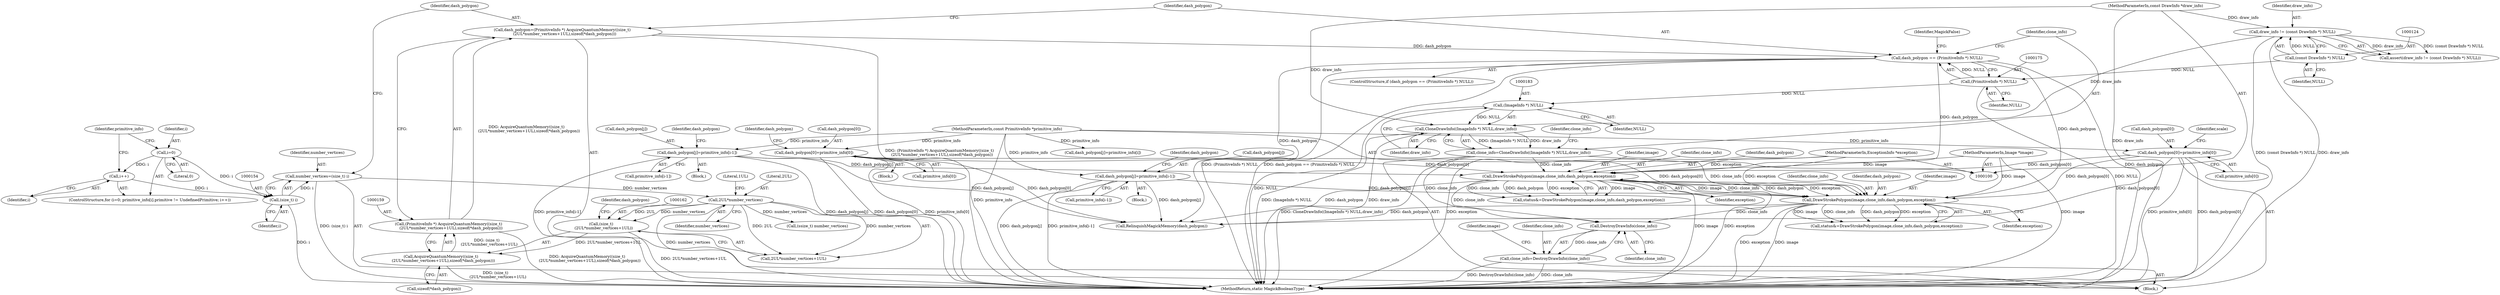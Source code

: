 digraph "0_ImageMagick_726812fa2fa7ce16bcf58f6e115f65427a1c0950_0@pointer" {
"1000742" [label="(Call,DestroyDrawInfo(clone_info))"];
"1000597" [label="(Call,DrawStrokePolygon(image,clone_info,dash_polygon,exception))"];
"1000103" [label="(MethodParameterIn,Image *image)"];
"1000179" [label="(Call,clone_info=CloneDrawInfo((ImageInfo *) NULL,draw_info))"];
"1000181" [label="(Call,CloneDrawInfo((ImageInfo *) NULL,draw_info))"];
"1000182" [label="(Call,(ImageInfo *) NULL)"];
"1000174" [label="(Call,(PrimitiveInfo *) NULL)"];
"1000123" [label="(Call,(const DrawInfo *) NULL)"];
"1000121" [label="(Call,draw_info != (const DrawInfo *) NULL)"];
"1000101" [label="(MethodParameterIn,const DrawInfo *draw_info)"];
"1000172" [label="(Call,dash_polygon == (PrimitiveInfo *) NULL)"];
"1000156" [label="(Call,dash_polygon=(PrimitiveInfo *) AcquireQuantumMemory((size_t)\n    (2UL*number_vertices+1UL),sizeof(*dash_polygon)))"];
"1000158" [label="(Call,(PrimitiveInfo *) AcquireQuantumMemory((size_t)\n    (2UL*number_vertices+1UL),sizeof(*dash_polygon)))"];
"1000160" [label="(Call,AcquireQuantumMemory((size_t)\n    (2UL*number_vertices+1UL),sizeof(*dash_polygon)))"];
"1000161" [label="(Call,(size_t)\n    (2UL*number_vertices+1UL))"];
"1000164" [label="(Call,2UL*number_vertices)"];
"1000151" [label="(Call,number_vertices=(size_t) i)"];
"1000153" [label="(Call,(size_t) i)"];
"1000139" [label="(Call,i=0)"];
"1000149" [label="(Call,i++)"];
"1000511" [label="(Call,dash_polygon[j]=primitive_info[i-1])"];
"1000102" [label="(MethodParameterIn,const PrimitiveInfo *primitive_info)"];
"1000438" [label="(Call,dash_polygon[0]=primitive_info[0])"];
"1000191" [label="(Call,dash_polygon[0]=primitive_info[0])"];
"1000104" [label="(MethodParameterIn,ExceptionInfo *exception)"];
"1000729" [label="(Call,DrawStrokePolygon(image,clone_info,dash_polygon,exception))"];
"1000675" [label="(Call,dash_polygon[j]=primitive_info[i-1])"];
"1000740" [label="(Call,clone_info=DestroyDrawInfo(clone_info))"];
"1000688" [label="(Identifier,dash_polygon)"];
"1000153" [label="(Call,(size_t) i)"];
"1000171" [label="(ControlStructure,if (dash_polygon == (PrimitiveInfo *) NULL))"];
"1000512" [label="(Call,dash_polygon[j])"];
"1000172" [label="(Call,dash_polygon == (PrimitiveInfo *) NULL)"];
"1000742" [label="(Call,DestroyDrawInfo(clone_info))"];
"1000731" [label="(Identifier,clone_info)"];
"1000145" [label="(Identifier,primitive_info)"];
"1000674" [label="(Block,)"];
"1000180" [label="(Identifier,clone_info)"];
"1000598" [label="(Identifier,image)"];
"1000727" [label="(Call,status&=DrawStrokePolygon(image,clone_info,dash_polygon,exception))"];
"1000599" [label="(Identifier,clone_info)"];
"1000732" [label="(Identifier,dash_polygon)"];
"1000595" [label="(Call,status&=DrawStrokePolygon(image,clone_info,dash_polygon,exception))"];
"1000184" [label="(Identifier,NULL)"];
"1000104" [label="(MethodParameterIn,ExceptionInfo *exception)"];
"1000199" [label="(Identifier,scale)"];
"1000675" [label="(Call,dash_polygon[j]=primitive_info[i-1])"];
"1000156" [label="(Call,dash_polygon=(PrimitiveInfo *) AcquireQuantumMemory((size_t)\n    (2UL*number_vertices+1UL),sizeof(*dash_polygon)))"];
"1000151" [label="(Call,number_vertices=(size_t) i)"];
"1000511" [label="(Call,dash_polygon[j]=primitive_info[i-1])"];
"1000192" [label="(Call,dash_polygon[0])"];
"1000165" [label="(Literal,2UL)"];
"1000166" [label="(Identifier,number_vertices)"];
"1000139" [label="(Call,i=0)"];
"1000173" [label="(Identifier,dash_polygon)"];
"1000438" [label="(Call,dash_polygon[0]=primitive_info[0])"];
"1000743" [label="(Identifier,clone_info)"];
"1000102" [label="(MethodParameterIn,const PrimitiveInfo *primitive_info)"];
"1000158" [label="(Call,(PrimitiveInfo *) AcquireQuantumMemory((size_t)\n    (2UL*number_vertices+1UL),sizeof(*dash_polygon)))"];
"1000679" [label="(Call,primitive_info[i-1])"];
"1000161" [label="(Call,(size_t)\n    (2UL*number_vertices+1UL))"];
"1000182" [label="(Call,(ImageInfo *) NULL)"];
"1000174" [label="(Call,(PrimitiveInfo *) NULL)"];
"1000152" [label="(Identifier,number_vertices)"];
"1000644" [label="(Call,dash_polygon[j]=primitive_info[i])"];
"1000730" [label="(Identifier,image)"];
"1000185" [label="(Identifier,draw_info)"];
"1000168" [label="(Call,sizeof(*dash_polygon))"];
"1000763" [label="(MethodReturn,static MagickBooleanType)"];
"1000747" [label="(Identifier,image)"];
"1000524" [label="(Identifier,dash_polygon)"];
"1000188" [label="(Identifier,clone_info)"];
"1000499" [label="(Block,)"];
"1000600" [label="(Identifier,dash_polygon)"];
"1000738" [label="(Call,RelinquishMagickMemory(dash_polygon))"];
"1000439" [label="(Call,dash_polygon[0])"];
"1000150" [label="(Identifier,i)"];
"1000191" [label="(Call,dash_polygon[0]=primitive_info[0])"];
"1000141" [label="(Literal,0)"];
"1000121" [label="(Call,draw_info != (const DrawInfo *) NULL)"];
"1000437" [label="(Block,)"];
"1000149" [label="(Call,i++)"];
"1000120" [label="(Call,assert(draw_info != (const DrawInfo *) NULL))"];
"1000160" [label="(Call,AcquireQuantumMemory((size_t)\n    (2UL*number_vertices+1UL),sizeof(*dash_polygon)))"];
"1000325" [label="(Call,(ssize_t) number_vertices)"];
"1000157" [label="(Identifier,dash_polygon)"];
"1000741" [label="(Identifier,clone_info)"];
"1000195" [label="(Call,primitive_info[0])"];
"1000181" [label="(Call,CloneDrawInfo((ImageInfo *) NULL,draw_info))"];
"1000138" [label="(ControlStructure,for (i=0; primitive_info[i].primitive != UndefinedPrimitive; i++))"];
"1000167" [label="(Literal,1UL)"];
"1000178" [label="(Identifier,MagickFalse)"];
"1000155" [label="(Identifier,i)"];
"1000597" [label="(Call,DrawStrokePolygon(image,clone_info,dash_polygon,exception))"];
"1000176" [label="(Identifier,NULL)"];
"1000449" [label="(Identifier,dash_polygon)"];
"1000163" [label="(Call,2UL*number_vertices+1UL)"];
"1000740" [label="(Call,clone_info=DestroyDrawInfo(clone_info))"];
"1000140" [label="(Identifier,i)"];
"1000676" [label="(Call,dash_polygon[j])"];
"1000729" [label="(Call,DrawStrokePolygon(image,clone_info,dash_polygon,exception))"];
"1000601" [label="(Identifier,exception)"];
"1000103" [label="(MethodParameterIn,Image *image)"];
"1000179" [label="(Call,clone_info=CloneDrawInfo((ImageInfo *) NULL,draw_info))"];
"1000442" [label="(Call,primitive_info[0])"];
"1000164" [label="(Call,2UL*number_vertices)"];
"1000125" [label="(Identifier,NULL)"];
"1000170" [label="(Identifier,dash_polygon)"];
"1000101" [label="(MethodParameterIn,const DrawInfo *draw_info)"];
"1000733" [label="(Identifier,exception)"];
"1000123" [label="(Call,(const DrawInfo *) NULL)"];
"1000105" [label="(Block,)"];
"1000515" [label="(Call,primitive_info[i-1])"];
"1000122" [label="(Identifier,draw_info)"];
"1000742" -> "1000740"  [label="AST: "];
"1000742" -> "1000743"  [label="CFG: "];
"1000743" -> "1000742"  [label="AST: "];
"1000740" -> "1000742"  [label="CFG: "];
"1000742" -> "1000740"  [label="DDG: clone_info"];
"1000597" -> "1000742"  [label="DDG: clone_info"];
"1000179" -> "1000742"  [label="DDG: clone_info"];
"1000729" -> "1000742"  [label="DDG: clone_info"];
"1000597" -> "1000595"  [label="AST: "];
"1000597" -> "1000601"  [label="CFG: "];
"1000598" -> "1000597"  [label="AST: "];
"1000599" -> "1000597"  [label="AST: "];
"1000600" -> "1000597"  [label="AST: "];
"1000601" -> "1000597"  [label="AST: "];
"1000595" -> "1000597"  [label="CFG: "];
"1000597" -> "1000763"  [label="DDG: image"];
"1000597" -> "1000763"  [label="DDG: exception"];
"1000597" -> "1000595"  [label="DDG: image"];
"1000597" -> "1000595"  [label="DDG: clone_info"];
"1000597" -> "1000595"  [label="DDG: dash_polygon"];
"1000597" -> "1000595"  [label="DDG: exception"];
"1000103" -> "1000597"  [label="DDG: image"];
"1000179" -> "1000597"  [label="DDG: clone_info"];
"1000172" -> "1000597"  [label="DDG: dash_polygon"];
"1000511" -> "1000597"  [label="DDG: dash_polygon[j]"];
"1000438" -> "1000597"  [label="DDG: dash_polygon[0]"];
"1000191" -> "1000597"  [label="DDG: dash_polygon[0]"];
"1000104" -> "1000597"  [label="DDG: exception"];
"1000597" -> "1000729"  [label="DDG: image"];
"1000597" -> "1000729"  [label="DDG: clone_info"];
"1000597" -> "1000729"  [label="DDG: dash_polygon"];
"1000597" -> "1000729"  [label="DDG: exception"];
"1000597" -> "1000738"  [label="DDG: dash_polygon"];
"1000103" -> "1000100"  [label="AST: "];
"1000103" -> "1000763"  [label="DDG: image"];
"1000103" -> "1000729"  [label="DDG: image"];
"1000179" -> "1000105"  [label="AST: "];
"1000179" -> "1000181"  [label="CFG: "];
"1000180" -> "1000179"  [label="AST: "];
"1000181" -> "1000179"  [label="AST: "];
"1000188" -> "1000179"  [label="CFG: "];
"1000179" -> "1000763"  [label="DDG: CloneDrawInfo((ImageInfo *) NULL,draw_info)"];
"1000181" -> "1000179"  [label="DDG: (ImageInfo *) NULL"];
"1000181" -> "1000179"  [label="DDG: draw_info"];
"1000179" -> "1000729"  [label="DDG: clone_info"];
"1000181" -> "1000185"  [label="CFG: "];
"1000182" -> "1000181"  [label="AST: "];
"1000185" -> "1000181"  [label="AST: "];
"1000181" -> "1000763"  [label="DDG: (ImageInfo *) NULL"];
"1000181" -> "1000763"  [label="DDG: draw_info"];
"1000182" -> "1000181"  [label="DDG: NULL"];
"1000121" -> "1000181"  [label="DDG: draw_info"];
"1000101" -> "1000181"  [label="DDG: draw_info"];
"1000182" -> "1000184"  [label="CFG: "];
"1000183" -> "1000182"  [label="AST: "];
"1000184" -> "1000182"  [label="AST: "];
"1000185" -> "1000182"  [label="CFG: "];
"1000182" -> "1000763"  [label="DDG: NULL"];
"1000174" -> "1000182"  [label="DDG: NULL"];
"1000174" -> "1000172"  [label="AST: "];
"1000174" -> "1000176"  [label="CFG: "];
"1000175" -> "1000174"  [label="AST: "];
"1000176" -> "1000174"  [label="AST: "];
"1000172" -> "1000174"  [label="CFG: "];
"1000174" -> "1000763"  [label="DDG: NULL"];
"1000174" -> "1000172"  [label="DDG: NULL"];
"1000123" -> "1000174"  [label="DDG: NULL"];
"1000123" -> "1000121"  [label="AST: "];
"1000123" -> "1000125"  [label="CFG: "];
"1000124" -> "1000123"  [label="AST: "];
"1000125" -> "1000123"  [label="AST: "];
"1000121" -> "1000123"  [label="CFG: "];
"1000123" -> "1000121"  [label="DDG: NULL"];
"1000121" -> "1000120"  [label="AST: "];
"1000122" -> "1000121"  [label="AST: "];
"1000120" -> "1000121"  [label="CFG: "];
"1000121" -> "1000763"  [label="DDG: (const DrawInfo *) NULL"];
"1000121" -> "1000763"  [label="DDG: draw_info"];
"1000121" -> "1000120"  [label="DDG: draw_info"];
"1000121" -> "1000120"  [label="DDG: (const DrawInfo *) NULL"];
"1000101" -> "1000121"  [label="DDG: draw_info"];
"1000101" -> "1000100"  [label="AST: "];
"1000101" -> "1000763"  [label="DDG: draw_info"];
"1000172" -> "1000171"  [label="AST: "];
"1000173" -> "1000172"  [label="AST: "];
"1000178" -> "1000172"  [label="CFG: "];
"1000180" -> "1000172"  [label="CFG: "];
"1000172" -> "1000763"  [label="DDG: dash_polygon == (PrimitiveInfo *) NULL"];
"1000172" -> "1000763"  [label="DDG: dash_polygon"];
"1000172" -> "1000763"  [label="DDG: (PrimitiveInfo *) NULL"];
"1000156" -> "1000172"  [label="DDG: dash_polygon"];
"1000172" -> "1000729"  [label="DDG: dash_polygon"];
"1000172" -> "1000738"  [label="DDG: dash_polygon"];
"1000156" -> "1000105"  [label="AST: "];
"1000156" -> "1000158"  [label="CFG: "];
"1000157" -> "1000156"  [label="AST: "];
"1000158" -> "1000156"  [label="AST: "];
"1000173" -> "1000156"  [label="CFG: "];
"1000156" -> "1000763"  [label="DDG: (PrimitiveInfo *) AcquireQuantumMemory((size_t)\n    (2UL*number_vertices+1UL),sizeof(*dash_polygon))"];
"1000158" -> "1000156"  [label="DDG: AcquireQuantumMemory((size_t)\n    (2UL*number_vertices+1UL),sizeof(*dash_polygon))"];
"1000158" -> "1000160"  [label="CFG: "];
"1000159" -> "1000158"  [label="AST: "];
"1000160" -> "1000158"  [label="AST: "];
"1000158" -> "1000763"  [label="DDG: AcquireQuantumMemory((size_t)\n    (2UL*number_vertices+1UL),sizeof(*dash_polygon))"];
"1000160" -> "1000158"  [label="DDG: (size_t)\n    (2UL*number_vertices+1UL)"];
"1000160" -> "1000168"  [label="CFG: "];
"1000161" -> "1000160"  [label="AST: "];
"1000168" -> "1000160"  [label="AST: "];
"1000160" -> "1000763"  [label="DDG: (size_t)\n    (2UL*number_vertices+1UL)"];
"1000161" -> "1000160"  [label="DDG: 2UL*number_vertices+1UL"];
"1000161" -> "1000163"  [label="CFG: "];
"1000162" -> "1000161"  [label="AST: "];
"1000163" -> "1000161"  [label="AST: "];
"1000170" -> "1000161"  [label="CFG: "];
"1000161" -> "1000763"  [label="DDG: 2UL*number_vertices+1UL"];
"1000164" -> "1000161"  [label="DDG: 2UL"];
"1000164" -> "1000161"  [label="DDG: number_vertices"];
"1000164" -> "1000163"  [label="AST: "];
"1000164" -> "1000166"  [label="CFG: "];
"1000165" -> "1000164"  [label="AST: "];
"1000166" -> "1000164"  [label="AST: "];
"1000167" -> "1000164"  [label="CFG: "];
"1000164" -> "1000763"  [label="DDG: number_vertices"];
"1000164" -> "1000163"  [label="DDG: 2UL"];
"1000164" -> "1000163"  [label="DDG: number_vertices"];
"1000151" -> "1000164"  [label="DDG: number_vertices"];
"1000164" -> "1000325"  [label="DDG: number_vertices"];
"1000151" -> "1000105"  [label="AST: "];
"1000151" -> "1000153"  [label="CFG: "];
"1000152" -> "1000151"  [label="AST: "];
"1000153" -> "1000151"  [label="AST: "];
"1000157" -> "1000151"  [label="CFG: "];
"1000151" -> "1000763"  [label="DDG: (size_t) i"];
"1000153" -> "1000151"  [label="DDG: i"];
"1000153" -> "1000155"  [label="CFG: "];
"1000154" -> "1000153"  [label="AST: "];
"1000155" -> "1000153"  [label="AST: "];
"1000153" -> "1000763"  [label="DDG: i"];
"1000139" -> "1000153"  [label="DDG: i"];
"1000149" -> "1000153"  [label="DDG: i"];
"1000139" -> "1000138"  [label="AST: "];
"1000139" -> "1000141"  [label="CFG: "];
"1000140" -> "1000139"  [label="AST: "];
"1000141" -> "1000139"  [label="AST: "];
"1000145" -> "1000139"  [label="CFG: "];
"1000139" -> "1000149"  [label="DDG: i"];
"1000149" -> "1000138"  [label="AST: "];
"1000149" -> "1000150"  [label="CFG: "];
"1000150" -> "1000149"  [label="AST: "];
"1000145" -> "1000149"  [label="CFG: "];
"1000511" -> "1000499"  [label="AST: "];
"1000511" -> "1000515"  [label="CFG: "];
"1000512" -> "1000511"  [label="AST: "];
"1000515" -> "1000511"  [label="AST: "];
"1000524" -> "1000511"  [label="CFG: "];
"1000511" -> "1000763"  [label="DDG: primitive_info[i-1]"];
"1000511" -> "1000763"  [label="DDG: dash_polygon[j]"];
"1000102" -> "1000511"  [label="DDG: primitive_info"];
"1000511" -> "1000738"  [label="DDG: dash_polygon[j]"];
"1000102" -> "1000100"  [label="AST: "];
"1000102" -> "1000763"  [label="DDG: primitive_info"];
"1000102" -> "1000191"  [label="DDG: primitive_info"];
"1000102" -> "1000438"  [label="DDG: primitive_info"];
"1000102" -> "1000644"  [label="DDG: primitive_info"];
"1000102" -> "1000675"  [label="DDG: primitive_info"];
"1000438" -> "1000437"  [label="AST: "];
"1000438" -> "1000442"  [label="CFG: "];
"1000439" -> "1000438"  [label="AST: "];
"1000442" -> "1000438"  [label="AST: "];
"1000449" -> "1000438"  [label="CFG: "];
"1000438" -> "1000763"  [label="DDG: primitive_info[0]"];
"1000438" -> "1000763"  [label="DDG: dash_polygon[0]"];
"1000438" -> "1000729"  [label="DDG: dash_polygon[0]"];
"1000438" -> "1000738"  [label="DDG: dash_polygon[0]"];
"1000191" -> "1000105"  [label="AST: "];
"1000191" -> "1000195"  [label="CFG: "];
"1000192" -> "1000191"  [label="AST: "];
"1000195" -> "1000191"  [label="AST: "];
"1000199" -> "1000191"  [label="CFG: "];
"1000191" -> "1000763"  [label="DDG: primitive_info[0]"];
"1000191" -> "1000763"  [label="DDG: dash_polygon[0]"];
"1000191" -> "1000729"  [label="DDG: dash_polygon[0]"];
"1000191" -> "1000738"  [label="DDG: dash_polygon[0]"];
"1000104" -> "1000100"  [label="AST: "];
"1000104" -> "1000763"  [label="DDG: exception"];
"1000104" -> "1000729"  [label="DDG: exception"];
"1000729" -> "1000727"  [label="AST: "];
"1000729" -> "1000733"  [label="CFG: "];
"1000730" -> "1000729"  [label="AST: "];
"1000731" -> "1000729"  [label="AST: "];
"1000732" -> "1000729"  [label="AST: "];
"1000733" -> "1000729"  [label="AST: "];
"1000727" -> "1000729"  [label="CFG: "];
"1000729" -> "1000763"  [label="DDG: image"];
"1000729" -> "1000763"  [label="DDG: exception"];
"1000729" -> "1000727"  [label="DDG: image"];
"1000729" -> "1000727"  [label="DDG: clone_info"];
"1000729" -> "1000727"  [label="DDG: dash_polygon"];
"1000729" -> "1000727"  [label="DDG: exception"];
"1000675" -> "1000729"  [label="DDG: dash_polygon[j]"];
"1000729" -> "1000738"  [label="DDG: dash_polygon"];
"1000675" -> "1000674"  [label="AST: "];
"1000675" -> "1000679"  [label="CFG: "];
"1000676" -> "1000675"  [label="AST: "];
"1000679" -> "1000675"  [label="AST: "];
"1000688" -> "1000675"  [label="CFG: "];
"1000675" -> "1000763"  [label="DDG: dash_polygon[j]"];
"1000675" -> "1000763"  [label="DDG: primitive_info[i-1]"];
"1000675" -> "1000738"  [label="DDG: dash_polygon[j]"];
"1000740" -> "1000105"  [label="AST: "];
"1000741" -> "1000740"  [label="AST: "];
"1000747" -> "1000740"  [label="CFG: "];
"1000740" -> "1000763"  [label="DDG: DestroyDrawInfo(clone_info)"];
"1000740" -> "1000763"  [label="DDG: clone_info"];
}
